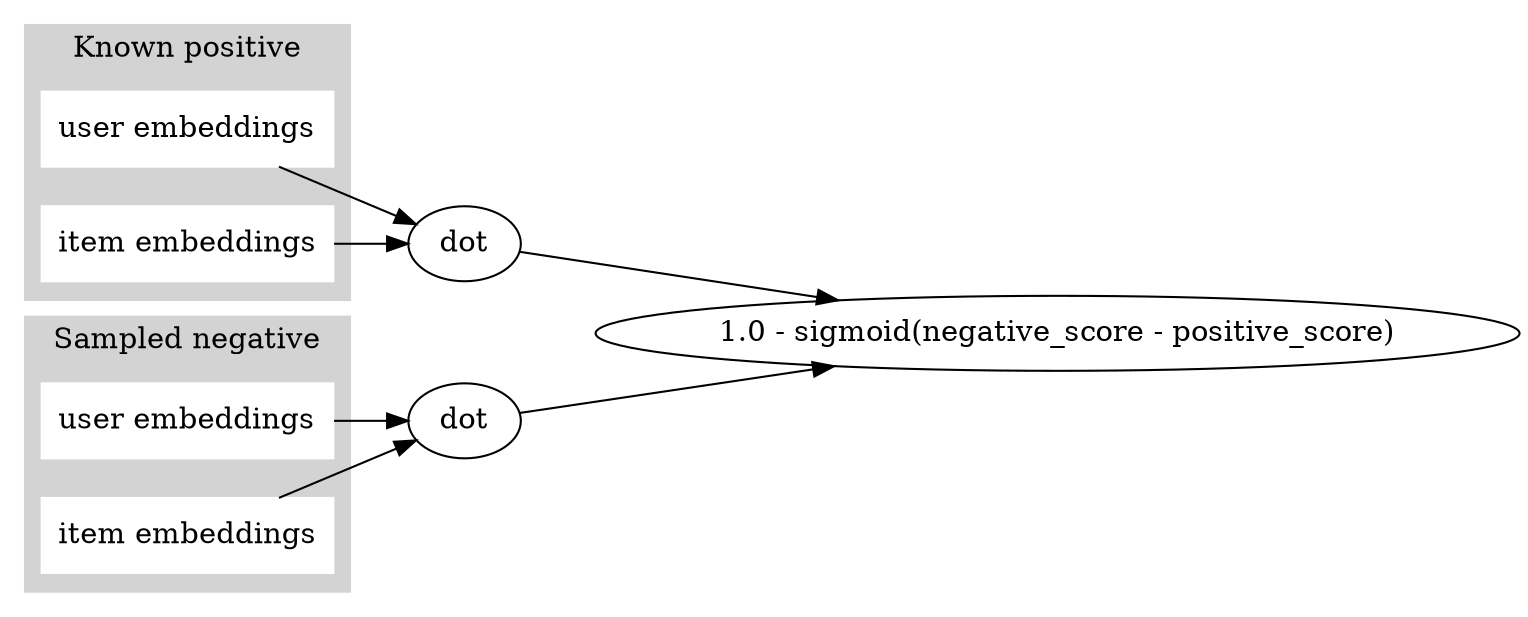 digraph bilinear {

        rankdir=LR
	splines=line
        
        node [fixedsize=false];

        subgraph cluster_positive_embeddings {
                 style=filled;
                 color=lightgrey;
                 node [style=filled, shape=record, color=white];
                 p_user_embeddings [label="user embeddings"];
                 p_item_embeddings [label="item embeddings"];
                 label = "Known positive";
        }

        subgraph cluster_negative_embeddings {
                 style=filled;
                 color=lightgrey;
                 node [style=filled, shape=record, color=white];
                 n_user_embeddings [label="user embeddings"];
                 n_item_embeddings [label="item embeddings"];
                 label = "Sampled negative";
        }

        subgraph dots {
                 p_dot [label="dot"];
                 n_dot [label="dot"];
        }

        subgraph loss {
                 loss [label="1.0 - sigmoid(negative_score - positive_score)"];
        }


        p_user_embeddings -> p_dot;
        p_item_embeddings -> p_dot;                 
        n_user_embeddings -> n_dot;
        n_item_embeddings -> n_dot;

        p_dot -> loss;
        n_dot -> loss;
}